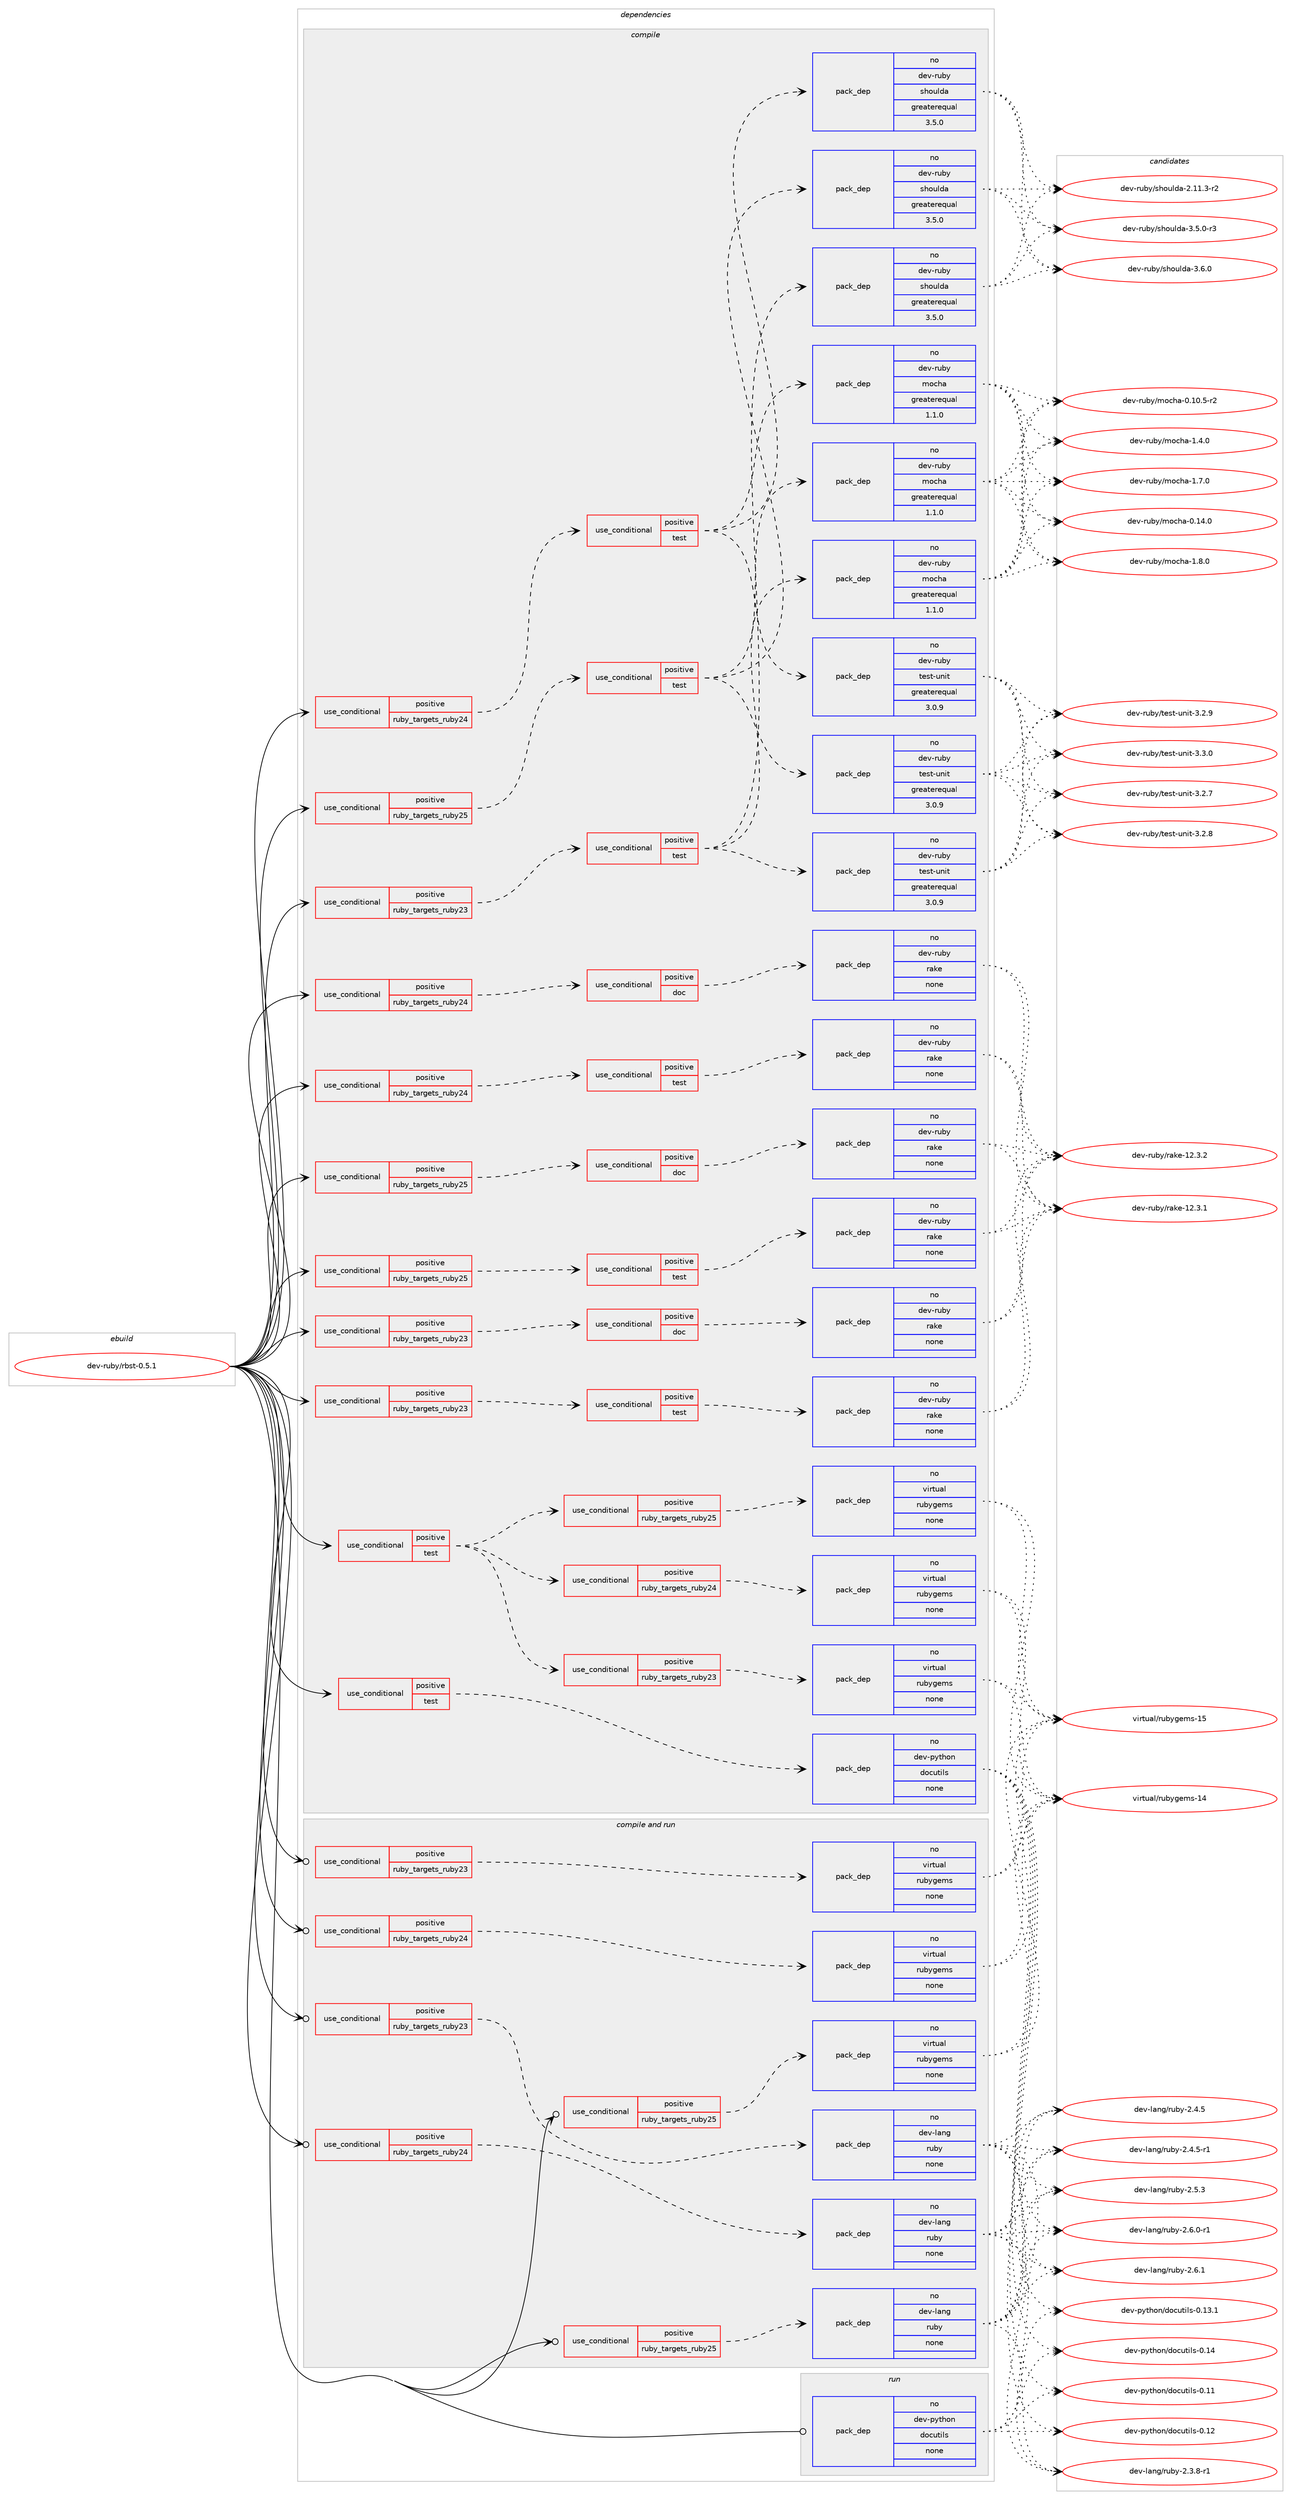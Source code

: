 digraph prolog {

# *************
# Graph options
# *************

newrank=true;
concentrate=true;
compound=true;
graph [rankdir=LR,fontname=Helvetica,fontsize=10,ranksep=1.5];#, ranksep=2.5, nodesep=0.2];
edge  [arrowhead=vee];
node  [fontname=Helvetica,fontsize=10];

# **********
# The ebuild
# **********

subgraph cluster_leftcol {
color=gray;
rank=same;
label=<<i>ebuild</i>>;
id [label="dev-ruby/rbst-0.5.1", color=red, width=4, href="../dev-ruby/rbst-0.5.1.svg"];
}

# ****************
# The dependencies
# ****************

subgraph cluster_midcol {
color=gray;
label=<<i>dependencies</i>>;
subgraph cluster_compile {
fillcolor="#eeeeee";
style=filled;
label=<<i>compile</i>>;
subgraph cond412012 {
dependency1516633 [label=<<TABLE BORDER="0" CELLBORDER="1" CELLSPACING="0" CELLPADDING="4"><TR><TD ROWSPAN="3" CELLPADDING="10">use_conditional</TD></TR><TR><TD>positive</TD></TR><TR><TD>ruby_targets_ruby23</TD></TR></TABLE>>, shape=none, color=red];
subgraph cond412013 {
dependency1516634 [label=<<TABLE BORDER="0" CELLBORDER="1" CELLSPACING="0" CELLPADDING="4"><TR><TD ROWSPAN="3" CELLPADDING="10">use_conditional</TD></TR><TR><TD>positive</TD></TR><TR><TD>doc</TD></TR></TABLE>>, shape=none, color=red];
subgraph pack1081115 {
dependency1516635 [label=<<TABLE BORDER="0" CELLBORDER="1" CELLSPACING="0" CELLPADDING="4" WIDTH="220"><TR><TD ROWSPAN="6" CELLPADDING="30">pack_dep</TD></TR><TR><TD WIDTH="110">no</TD></TR><TR><TD>dev-ruby</TD></TR><TR><TD>rake</TD></TR><TR><TD>none</TD></TR><TR><TD></TD></TR></TABLE>>, shape=none, color=blue];
}
dependency1516634:e -> dependency1516635:w [weight=20,style="dashed",arrowhead="vee"];
}
dependency1516633:e -> dependency1516634:w [weight=20,style="dashed",arrowhead="vee"];
}
id:e -> dependency1516633:w [weight=20,style="solid",arrowhead="vee"];
subgraph cond412014 {
dependency1516636 [label=<<TABLE BORDER="0" CELLBORDER="1" CELLSPACING="0" CELLPADDING="4"><TR><TD ROWSPAN="3" CELLPADDING="10">use_conditional</TD></TR><TR><TD>positive</TD></TR><TR><TD>ruby_targets_ruby23</TD></TR></TABLE>>, shape=none, color=red];
subgraph cond412015 {
dependency1516637 [label=<<TABLE BORDER="0" CELLBORDER="1" CELLSPACING="0" CELLPADDING="4"><TR><TD ROWSPAN="3" CELLPADDING="10">use_conditional</TD></TR><TR><TD>positive</TD></TR><TR><TD>test</TD></TR></TABLE>>, shape=none, color=red];
subgraph pack1081116 {
dependency1516638 [label=<<TABLE BORDER="0" CELLBORDER="1" CELLSPACING="0" CELLPADDING="4" WIDTH="220"><TR><TD ROWSPAN="6" CELLPADDING="30">pack_dep</TD></TR><TR><TD WIDTH="110">no</TD></TR><TR><TD>dev-ruby</TD></TR><TR><TD>mocha</TD></TR><TR><TD>greaterequal</TD></TR><TR><TD>1.1.0</TD></TR></TABLE>>, shape=none, color=blue];
}
dependency1516637:e -> dependency1516638:w [weight=20,style="dashed",arrowhead="vee"];
subgraph pack1081117 {
dependency1516639 [label=<<TABLE BORDER="0" CELLBORDER="1" CELLSPACING="0" CELLPADDING="4" WIDTH="220"><TR><TD ROWSPAN="6" CELLPADDING="30">pack_dep</TD></TR><TR><TD WIDTH="110">no</TD></TR><TR><TD>dev-ruby</TD></TR><TR><TD>shoulda</TD></TR><TR><TD>greaterequal</TD></TR><TR><TD>3.5.0</TD></TR></TABLE>>, shape=none, color=blue];
}
dependency1516637:e -> dependency1516639:w [weight=20,style="dashed",arrowhead="vee"];
subgraph pack1081118 {
dependency1516640 [label=<<TABLE BORDER="0" CELLBORDER="1" CELLSPACING="0" CELLPADDING="4" WIDTH="220"><TR><TD ROWSPAN="6" CELLPADDING="30">pack_dep</TD></TR><TR><TD WIDTH="110">no</TD></TR><TR><TD>dev-ruby</TD></TR><TR><TD>test-unit</TD></TR><TR><TD>greaterequal</TD></TR><TR><TD>3.0.9</TD></TR></TABLE>>, shape=none, color=blue];
}
dependency1516637:e -> dependency1516640:w [weight=20,style="dashed",arrowhead="vee"];
}
dependency1516636:e -> dependency1516637:w [weight=20,style="dashed",arrowhead="vee"];
}
id:e -> dependency1516636:w [weight=20,style="solid",arrowhead="vee"];
subgraph cond412016 {
dependency1516641 [label=<<TABLE BORDER="0" CELLBORDER="1" CELLSPACING="0" CELLPADDING="4"><TR><TD ROWSPAN="3" CELLPADDING="10">use_conditional</TD></TR><TR><TD>positive</TD></TR><TR><TD>ruby_targets_ruby23</TD></TR></TABLE>>, shape=none, color=red];
subgraph cond412017 {
dependency1516642 [label=<<TABLE BORDER="0" CELLBORDER="1" CELLSPACING="0" CELLPADDING="4"><TR><TD ROWSPAN="3" CELLPADDING="10">use_conditional</TD></TR><TR><TD>positive</TD></TR><TR><TD>test</TD></TR></TABLE>>, shape=none, color=red];
subgraph pack1081119 {
dependency1516643 [label=<<TABLE BORDER="0" CELLBORDER="1" CELLSPACING="0" CELLPADDING="4" WIDTH="220"><TR><TD ROWSPAN="6" CELLPADDING="30">pack_dep</TD></TR><TR><TD WIDTH="110">no</TD></TR><TR><TD>dev-ruby</TD></TR><TR><TD>rake</TD></TR><TR><TD>none</TD></TR><TR><TD></TD></TR></TABLE>>, shape=none, color=blue];
}
dependency1516642:e -> dependency1516643:w [weight=20,style="dashed",arrowhead="vee"];
}
dependency1516641:e -> dependency1516642:w [weight=20,style="dashed",arrowhead="vee"];
}
id:e -> dependency1516641:w [weight=20,style="solid",arrowhead="vee"];
subgraph cond412018 {
dependency1516644 [label=<<TABLE BORDER="0" CELLBORDER="1" CELLSPACING="0" CELLPADDING="4"><TR><TD ROWSPAN="3" CELLPADDING="10">use_conditional</TD></TR><TR><TD>positive</TD></TR><TR><TD>ruby_targets_ruby24</TD></TR></TABLE>>, shape=none, color=red];
subgraph cond412019 {
dependency1516645 [label=<<TABLE BORDER="0" CELLBORDER="1" CELLSPACING="0" CELLPADDING="4"><TR><TD ROWSPAN="3" CELLPADDING="10">use_conditional</TD></TR><TR><TD>positive</TD></TR><TR><TD>doc</TD></TR></TABLE>>, shape=none, color=red];
subgraph pack1081120 {
dependency1516646 [label=<<TABLE BORDER="0" CELLBORDER="1" CELLSPACING="0" CELLPADDING="4" WIDTH="220"><TR><TD ROWSPAN="6" CELLPADDING="30">pack_dep</TD></TR><TR><TD WIDTH="110">no</TD></TR><TR><TD>dev-ruby</TD></TR><TR><TD>rake</TD></TR><TR><TD>none</TD></TR><TR><TD></TD></TR></TABLE>>, shape=none, color=blue];
}
dependency1516645:e -> dependency1516646:w [weight=20,style="dashed",arrowhead="vee"];
}
dependency1516644:e -> dependency1516645:w [weight=20,style="dashed",arrowhead="vee"];
}
id:e -> dependency1516644:w [weight=20,style="solid",arrowhead="vee"];
subgraph cond412020 {
dependency1516647 [label=<<TABLE BORDER="0" CELLBORDER="1" CELLSPACING="0" CELLPADDING="4"><TR><TD ROWSPAN="3" CELLPADDING="10">use_conditional</TD></TR><TR><TD>positive</TD></TR><TR><TD>ruby_targets_ruby24</TD></TR></TABLE>>, shape=none, color=red];
subgraph cond412021 {
dependency1516648 [label=<<TABLE BORDER="0" CELLBORDER="1" CELLSPACING="0" CELLPADDING="4"><TR><TD ROWSPAN="3" CELLPADDING="10">use_conditional</TD></TR><TR><TD>positive</TD></TR><TR><TD>test</TD></TR></TABLE>>, shape=none, color=red];
subgraph pack1081121 {
dependency1516649 [label=<<TABLE BORDER="0" CELLBORDER="1" CELLSPACING="0" CELLPADDING="4" WIDTH="220"><TR><TD ROWSPAN="6" CELLPADDING="30">pack_dep</TD></TR><TR><TD WIDTH="110">no</TD></TR><TR><TD>dev-ruby</TD></TR><TR><TD>mocha</TD></TR><TR><TD>greaterequal</TD></TR><TR><TD>1.1.0</TD></TR></TABLE>>, shape=none, color=blue];
}
dependency1516648:e -> dependency1516649:w [weight=20,style="dashed",arrowhead="vee"];
subgraph pack1081122 {
dependency1516650 [label=<<TABLE BORDER="0" CELLBORDER="1" CELLSPACING="0" CELLPADDING="4" WIDTH="220"><TR><TD ROWSPAN="6" CELLPADDING="30">pack_dep</TD></TR><TR><TD WIDTH="110">no</TD></TR><TR><TD>dev-ruby</TD></TR><TR><TD>shoulda</TD></TR><TR><TD>greaterequal</TD></TR><TR><TD>3.5.0</TD></TR></TABLE>>, shape=none, color=blue];
}
dependency1516648:e -> dependency1516650:w [weight=20,style="dashed",arrowhead="vee"];
subgraph pack1081123 {
dependency1516651 [label=<<TABLE BORDER="0" CELLBORDER="1" CELLSPACING="0" CELLPADDING="4" WIDTH="220"><TR><TD ROWSPAN="6" CELLPADDING="30">pack_dep</TD></TR><TR><TD WIDTH="110">no</TD></TR><TR><TD>dev-ruby</TD></TR><TR><TD>test-unit</TD></TR><TR><TD>greaterequal</TD></TR><TR><TD>3.0.9</TD></TR></TABLE>>, shape=none, color=blue];
}
dependency1516648:e -> dependency1516651:w [weight=20,style="dashed",arrowhead="vee"];
}
dependency1516647:e -> dependency1516648:w [weight=20,style="dashed",arrowhead="vee"];
}
id:e -> dependency1516647:w [weight=20,style="solid",arrowhead="vee"];
subgraph cond412022 {
dependency1516652 [label=<<TABLE BORDER="0" CELLBORDER="1" CELLSPACING="0" CELLPADDING="4"><TR><TD ROWSPAN="3" CELLPADDING="10">use_conditional</TD></TR><TR><TD>positive</TD></TR><TR><TD>ruby_targets_ruby24</TD></TR></TABLE>>, shape=none, color=red];
subgraph cond412023 {
dependency1516653 [label=<<TABLE BORDER="0" CELLBORDER="1" CELLSPACING="0" CELLPADDING="4"><TR><TD ROWSPAN="3" CELLPADDING="10">use_conditional</TD></TR><TR><TD>positive</TD></TR><TR><TD>test</TD></TR></TABLE>>, shape=none, color=red];
subgraph pack1081124 {
dependency1516654 [label=<<TABLE BORDER="0" CELLBORDER="1" CELLSPACING="0" CELLPADDING="4" WIDTH="220"><TR><TD ROWSPAN="6" CELLPADDING="30">pack_dep</TD></TR><TR><TD WIDTH="110">no</TD></TR><TR><TD>dev-ruby</TD></TR><TR><TD>rake</TD></TR><TR><TD>none</TD></TR><TR><TD></TD></TR></TABLE>>, shape=none, color=blue];
}
dependency1516653:e -> dependency1516654:w [weight=20,style="dashed",arrowhead="vee"];
}
dependency1516652:e -> dependency1516653:w [weight=20,style="dashed",arrowhead="vee"];
}
id:e -> dependency1516652:w [weight=20,style="solid",arrowhead="vee"];
subgraph cond412024 {
dependency1516655 [label=<<TABLE BORDER="0" CELLBORDER="1" CELLSPACING="0" CELLPADDING="4"><TR><TD ROWSPAN="3" CELLPADDING="10">use_conditional</TD></TR><TR><TD>positive</TD></TR><TR><TD>ruby_targets_ruby25</TD></TR></TABLE>>, shape=none, color=red];
subgraph cond412025 {
dependency1516656 [label=<<TABLE BORDER="0" CELLBORDER="1" CELLSPACING="0" CELLPADDING="4"><TR><TD ROWSPAN="3" CELLPADDING="10">use_conditional</TD></TR><TR><TD>positive</TD></TR><TR><TD>doc</TD></TR></TABLE>>, shape=none, color=red];
subgraph pack1081125 {
dependency1516657 [label=<<TABLE BORDER="0" CELLBORDER="1" CELLSPACING="0" CELLPADDING="4" WIDTH="220"><TR><TD ROWSPAN="6" CELLPADDING="30">pack_dep</TD></TR><TR><TD WIDTH="110">no</TD></TR><TR><TD>dev-ruby</TD></TR><TR><TD>rake</TD></TR><TR><TD>none</TD></TR><TR><TD></TD></TR></TABLE>>, shape=none, color=blue];
}
dependency1516656:e -> dependency1516657:w [weight=20,style="dashed",arrowhead="vee"];
}
dependency1516655:e -> dependency1516656:w [weight=20,style="dashed",arrowhead="vee"];
}
id:e -> dependency1516655:w [weight=20,style="solid",arrowhead="vee"];
subgraph cond412026 {
dependency1516658 [label=<<TABLE BORDER="0" CELLBORDER="1" CELLSPACING="0" CELLPADDING="4"><TR><TD ROWSPAN="3" CELLPADDING="10">use_conditional</TD></TR><TR><TD>positive</TD></TR><TR><TD>ruby_targets_ruby25</TD></TR></TABLE>>, shape=none, color=red];
subgraph cond412027 {
dependency1516659 [label=<<TABLE BORDER="0" CELLBORDER="1" CELLSPACING="0" CELLPADDING="4"><TR><TD ROWSPAN="3" CELLPADDING="10">use_conditional</TD></TR><TR><TD>positive</TD></TR><TR><TD>test</TD></TR></TABLE>>, shape=none, color=red];
subgraph pack1081126 {
dependency1516660 [label=<<TABLE BORDER="0" CELLBORDER="1" CELLSPACING="0" CELLPADDING="4" WIDTH="220"><TR><TD ROWSPAN="6" CELLPADDING="30">pack_dep</TD></TR><TR><TD WIDTH="110">no</TD></TR><TR><TD>dev-ruby</TD></TR><TR><TD>mocha</TD></TR><TR><TD>greaterequal</TD></TR><TR><TD>1.1.0</TD></TR></TABLE>>, shape=none, color=blue];
}
dependency1516659:e -> dependency1516660:w [weight=20,style="dashed",arrowhead="vee"];
subgraph pack1081127 {
dependency1516661 [label=<<TABLE BORDER="0" CELLBORDER="1" CELLSPACING="0" CELLPADDING="4" WIDTH="220"><TR><TD ROWSPAN="6" CELLPADDING="30">pack_dep</TD></TR><TR><TD WIDTH="110">no</TD></TR><TR><TD>dev-ruby</TD></TR><TR><TD>shoulda</TD></TR><TR><TD>greaterequal</TD></TR><TR><TD>3.5.0</TD></TR></TABLE>>, shape=none, color=blue];
}
dependency1516659:e -> dependency1516661:w [weight=20,style="dashed",arrowhead="vee"];
subgraph pack1081128 {
dependency1516662 [label=<<TABLE BORDER="0" CELLBORDER="1" CELLSPACING="0" CELLPADDING="4" WIDTH="220"><TR><TD ROWSPAN="6" CELLPADDING="30">pack_dep</TD></TR><TR><TD WIDTH="110">no</TD></TR><TR><TD>dev-ruby</TD></TR><TR><TD>test-unit</TD></TR><TR><TD>greaterequal</TD></TR><TR><TD>3.0.9</TD></TR></TABLE>>, shape=none, color=blue];
}
dependency1516659:e -> dependency1516662:w [weight=20,style="dashed",arrowhead="vee"];
}
dependency1516658:e -> dependency1516659:w [weight=20,style="dashed",arrowhead="vee"];
}
id:e -> dependency1516658:w [weight=20,style="solid",arrowhead="vee"];
subgraph cond412028 {
dependency1516663 [label=<<TABLE BORDER="0" CELLBORDER="1" CELLSPACING="0" CELLPADDING="4"><TR><TD ROWSPAN="3" CELLPADDING="10">use_conditional</TD></TR><TR><TD>positive</TD></TR><TR><TD>ruby_targets_ruby25</TD></TR></TABLE>>, shape=none, color=red];
subgraph cond412029 {
dependency1516664 [label=<<TABLE BORDER="0" CELLBORDER="1" CELLSPACING="0" CELLPADDING="4"><TR><TD ROWSPAN="3" CELLPADDING="10">use_conditional</TD></TR><TR><TD>positive</TD></TR><TR><TD>test</TD></TR></TABLE>>, shape=none, color=red];
subgraph pack1081129 {
dependency1516665 [label=<<TABLE BORDER="0" CELLBORDER="1" CELLSPACING="0" CELLPADDING="4" WIDTH="220"><TR><TD ROWSPAN="6" CELLPADDING="30">pack_dep</TD></TR><TR><TD WIDTH="110">no</TD></TR><TR><TD>dev-ruby</TD></TR><TR><TD>rake</TD></TR><TR><TD>none</TD></TR><TR><TD></TD></TR></TABLE>>, shape=none, color=blue];
}
dependency1516664:e -> dependency1516665:w [weight=20,style="dashed",arrowhead="vee"];
}
dependency1516663:e -> dependency1516664:w [weight=20,style="dashed",arrowhead="vee"];
}
id:e -> dependency1516663:w [weight=20,style="solid",arrowhead="vee"];
subgraph cond412030 {
dependency1516666 [label=<<TABLE BORDER="0" CELLBORDER="1" CELLSPACING="0" CELLPADDING="4"><TR><TD ROWSPAN="3" CELLPADDING="10">use_conditional</TD></TR><TR><TD>positive</TD></TR><TR><TD>test</TD></TR></TABLE>>, shape=none, color=red];
subgraph cond412031 {
dependency1516667 [label=<<TABLE BORDER="0" CELLBORDER="1" CELLSPACING="0" CELLPADDING="4"><TR><TD ROWSPAN="3" CELLPADDING="10">use_conditional</TD></TR><TR><TD>positive</TD></TR><TR><TD>ruby_targets_ruby23</TD></TR></TABLE>>, shape=none, color=red];
subgraph pack1081130 {
dependency1516668 [label=<<TABLE BORDER="0" CELLBORDER="1" CELLSPACING="0" CELLPADDING="4" WIDTH="220"><TR><TD ROWSPAN="6" CELLPADDING="30">pack_dep</TD></TR><TR><TD WIDTH="110">no</TD></TR><TR><TD>virtual</TD></TR><TR><TD>rubygems</TD></TR><TR><TD>none</TD></TR><TR><TD></TD></TR></TABLE>>, shape=none, color=blue];
}
dependency1516667:e -> dependency1516668:w [weight=20,style="dashed",arrowhead="vee"];
}
dependency1516666:e -> dependency1516667:w [weight=20,style="dashed",arrowhead="vee"];
subgraph cond412032 {
dependency1516669 [label=<<TABLE BORDER="0" CELLBORDER="1" CELLSPACING="0" CELLPADDING="4"><TR><TD ROWSPAN="3" CELLPADDING="10">use_conditional</TD></TR><TR><TD>positive</TD></TR><TR><TD>ruby_targets_ruby24</TD></TR></TABLE>>, shape=none, color=red];
subgraph pack1081131 {
dependency1516670 [label=<<TABLE BORDER="0" CELLBORDER="1" CELLSPACING="0" CELLPADDING="4" WIDTH="220"><TR><TD ROWSPAN="6" CELLPADDING="30">pack_dep</TD></TR><TR><TD WIDTH="110">no</TD></TR><TR><TD>virtual</TD></TR><TR><TD>rubygems</TD></TR><TR><TD>none</TD></TR><TR><TD></TD></TR></TABLE>>, shape=none, color=blue];
}
dependency1516669:e -> dependency1516670:w [weight=20,style="dashed",arrowhead="vee"];
}
dependency1516666:e -> dependency1516669:w [weight=20,style="dashed",arrowhead="vee"];
subgraph cond412033 {
dependency1516671 [label=<<TABLE BORDER="0" CELLBORDER="1" CELLSPACING="0" CELLPADDING="4"><TR><TD ROWSPAN="3" CELLPADDING="10">use_conditional</TD></TR><TR><TD>positive</TD></TR><TR><TD>ruby_targets_ruby25</TD></TR></TABLE>>, shape=none, color=red];
subgraph pack1081132 {
dependency1516672 [label=<<TABLE BORDER="0" CELLBORDER="1" CELLSPACING="0" CELLPADDING="4" WIDTH="220"><TR><TD ROWSPAN="6" CELLPADDING="30">pack_dep</TD></TR><TR><TD WIDTH="110">no</TD></TR><TR><TD>virtual</TD></TR><TR><TD>rubygems</TD></TR><TR><TD>none</TD></TR><TR><TD></TD></TR></TABLE>>, shape=none, color=blue];
}
dependency1516671:e -> dependency1516672:w [weight=20,style="dashed",arrowhead="vee"];
}
dependency1516666:e -> dependency1516671:w [weight=20,style="dashed",arrowhead="vee"];
}
id:e -> dependency1516666:w [weight=20,style="solid",arrowhead="vee"];
subgraph cond412034 {
dependency1516673 [label=<<TABLE BORDER="0" CELLBORDER="1" CELLSPACING="0" CELLPADDING="4"><TR><TD ROWSPAN="3" CELLPADDING="10">use_conditional</TD></TR><TR><TD>positive</TD></TR><TR><TD>test</TD></TR></TABLE>>, shape=none, color=red];
subgraph pack1081133 {
dependency1516674 [label=<<TABLE BORDER="0" CELLBORDER="1" CELLSPACING="0" CELLPADDING="4" WIDTH="220"><TR><TD ROWSPAN="6" CELLPADDING="30">pack_dep</TD></TR><TR><TD WIDTH="110">no</TD></TR><TR><TD>dev-python</TD></TR><TR><TD>docutils</TD></TR><TR><TD>none</TD></TR><TR><TD></TD></TR></TABLE>>, shape=none, color=blue];
}
dependency1516673:e -> dependency1516674:w [weight=20,style="dashed",arrowhead="vee"];
}
id:e -> dependency1516673:w [weight=20,style="solid",arrowhead="vee"];
}
subgraph cluster_compileandrun {
fillcolor="#eeeeee";
style=filled;
label=<<i>compile and run</i>>;
subgraph cond412035 {
dependency1516675 [label=<<TABLE BORDER="0" CELLBORDER="1" CELLSPACING="0" CELLPADDING="4"><TR><TD ROWSPAN="3" CELLPADDING="10">use_conditional</TD></TR><TR><TD>positive</TD></TR><TR><TD>ruby_targets_ruby23</TD></TR></TABLE>>, shape=none, color=red];
subgraph pack1081134 {
dependency1516676 [label=<<TABLE BORDER="0" CELLBORDER="1" CELLSPACING="0" CELLPADDING="4" WIDTH="220"><TR><TD ROWSPAN="6" CELLPADDING="30">pack_dep</TD></TR><TR><TD WIDTH="110">no</TD></TR><TR><TD>dev-lang</TD></TR><TR><TD>ruby</TD></TR><TR><TD>none</TD></TR><TR><TD></TD></TR></TABLE>>, shape=none, color=blue];
}
dependency1516675:e -> dependency1516676:w [weight=20,style="dashed",arrowhead="vee"];
}
id:e -> dependency1516675:w [weight=20,style="solid",arrowhead="odotvee"];
subgraph cond412036 {
dependency1516677 [label=<<TABLE BORDER="0" CELLBORDER="1" CELLSPACING="0" CELLPADDING="4"><TR><TD ROWSPAN="3" CELLPADDING="10">use_conditional</TD></TR><TR><TD>positive</TD></TR><TR><TD>ruby_targets_ruby23</TD></TR></TABLE>>, shape=none, color=red];
subgraph pack1081135 {
dependency1516678 [label=<<TABLE BORDER="0" CELLBORDER="1" CELLSPACING="0" CELLPADDING="4" WIDTH="220"><TR><TD ROWSPAN="6" CELLPADDING="30">pack_dep</TD></TR><TR><TD WIDTH="110">no</TD></TR><TR><TD>virtual</TD></TR><TR><TD>rubygems</TD></TR><TR><TD>none</TD></TR><TR><TD></TD></TR></TABLE>>, shape=none, color=blue];
}
dependency1516677:e -> dependency1516678:w [weight=20,style="dashed",arrowhead="vee"];
}
id:e -> dependency1516677:w [weight=20,style="solid",arrowhead="odotvee"];
subgraph cond412037 {
dependency1516679 [label=<<TABLE BORDER="0" CELLBORDER="1" CELLSPACING="0" CELLPADDING="4"><TR><TD ROWSPAN="3" CELLPADDING="10">use_conditional</TD></TR><TR><TD>positive</TD></TR><TR><TD>ruby_targets_ruby24</TD></TR></TABLE>>, shape=none, color=red];
subgraph pack1081136 {
dependency1516680 [label=<<TABLE BORDER="0" CELLBORDER="1" CELLSPACING="0" CELLPADDING="4" WIDTH="220"><TR><TD ROWSPAN="6" CELLPADDING="30">pack_dep</TD></TR><TR><TD WIDTH="110">no</TD></TR><TR><TD>dev-lang</TD></TR><TR><TD>ruby</TD></TR><TR><TD>none</TD></TR><TR><TD></TD></TR></TABLE>>, shape=none, color=blue];
}
dependency1516679:e -> dependency1516680:w [weight=20,style="dashed",arrowhead="vee"];
}
id:e -> dependency1516679:w [weight=20,style="solid",arrowhead="odotvee"];
subgraph cond412038 {
dependency1516681 [label=<<TABLE BORDER="0" CELLBORDER="1" CELLSPACING="0" CELLPADDING="4"><TR><TD ROWSPAN="3" CELLPADDING="10">use_conditional</TD></TR><TR><TD>positive</TD></TR><TR><TD>ruby_targets_ruby24</TD></TR></TABLE>>, shape=none, color=red];
subgraph pack1081137 {
dependency1516682 [label=<<TABLE BORDER="0" CELLBORDER="1" CELLSPACING="0" CELLPADDING="4" WIDTH="220"><TR><TD ROWSPAN="6" CELLPADDING="30">pack_dep</TD></TR><TR><TD WIDTH="110">no</TD></TR><TR><TD>virtual</TD></TR><TR><TD>rubygems</TD></TR><TR><TD>none</TD></TR><TR><TD></TD></TR></TABLE>>, shape=none, color=blue];
}
dependency1516681:e -> dependency1516682:w [weight=20,style="dashed",arrowhead="vee"];
}
id:e -> dependency1516681:w [weight=20,style="solid",arrowhead="odotvee"];
subgraph cond412039 {
dependency1516683 [label=<<TABLE BORDER="0" CELLBORDER="1" CELLSPACING="0" CELLPADDING="4"><TR><TD ROWSPAN="3" CELLPADDING="10">use_conditional</TD></TR><TR><TD>positive</TD></TR><TR><TD>ruby_targets_ruby25</TD></TR></TABLE>>, shape=none, color=red];
subgraph pack1081138 {
dependency1516684 [label=<<TABLE BORDER="0" CELLBORDER="1" CELLSPACING="0" CELLPADDING="4" WIDTH="220"><TR><TD ROWSPAN="6" CELLPADDING="30">pack_dep</TD></TR><TR><TD WIDTH="110">no</TD></TR><TR><TD>dev-lang</TD></TR><TR><TD>ruby</TD></TR><TR><TD>none</TD></TR><TR><TD></TD></TR></TABLE>>, shape=none, color=blue];
}
dependency1516683:e -> dependency1516684:w [weight=20,style="dashed",arrowhead="vee"];
}
id:e -> dependency1516683:w [weight=20,style="solid",arrowhead="odotvee"];
subgraph cond412040 {
dependency1516685 [label=<<TABLE BORDER="0" CELLBORDER="1" CELLSPACING="0" CELLPADDING="4"><TR><TD ROWSPAN="3" CELLPADDING="10">use_conditional</TD></TR><TR><TD>positive</TD></TR><TR><TD>ruby_targets_ruby25</TD></TR></TABLE>>, shape=none, color=red];
subgraph pack1081139 {
dependency1516686 [label=<<TABLE BORDER="0" CELLBORDER="1" CELLSPACING="0" CELLPADDING="4" WIDTH="220"><TR><TD ROWSPAN="6" CELLPADDING="30">pack_dep</TD></TR><TR><TD WIDTH="110">no</TD></TR><TR><TD>virtual</TD></TR><TR><TD>rubygems</TD></TR><TR><TD>none</TD></TR><TR><TD></TD></TR></TABLE>>, shape=none, color=blue];
}
dependency1516685:e -> dependency1516686:w [weight=20,style="dashed",arrowhead="vee"];
}
id:e -> dependency1516685:w [weight=20,style="solid",arrowhead="odotvee"];
}
subgraph cluster_run {
fillcolor="#eeeeee";
style=filled;
label=<<i>run</i>>;
subgraph pack1081140 {
dependency1516687 [label=<<TABLE BORDER="0" CELLBORDER="1" CELLSPACING="0" CELLPADDING="4" WIDTH="220"><TR><TD ROWSPAN="6" CELLPADDING="30">pack_dep</TD></TR><TR><TD WIDTH="110">no</TD></TR><TR><TD>dev-python</TD></TR><TR><TD>docutils</TD></TR><TR><TD>none</TD></TR><TR><TD></TD></TR></TABLE>>, shape=none, color=blue];
}
id:e -> dependency1516687:w [weight=20,style="solid",arrowhead="odot"];
}
}

# **************
# The candidates
# **************

subgraph cluster_choices {
rank=same;
color=gray;
label=<<i>candidates</i>>;

subgraph choice1081115 {
color=black;
nodesep=1;
choice1001011184511411798121471149710710145495046514649 [label="dev-ruby/rake-12.3.1", color=red, width=4,href="../dev-ruby/rake-12.3.1.svg"];
choice1001011184511411798121471149710710145495046514650 [label="dev-ruby/rake-12.3.2", color=red, width=4,href="../dev-ruby/rake-12.3.2.svg"];
dependency1516635:e -> choice1001011184511411798121471149710710145495046514649:w [style=dotted,weight="100"];
dependency1516635:e -> choice1001011184511411798121471149710710145495046514650:w [style=dotted,weight="100"];
}
subgraph choice1081116 {
color=black;
nodesep=1;
choice1001011184511411798121471091119910497454846494846534511450 [label="dev-ruby/mocha-0.10.5-r2", color=red, width=4,href="../dev-ruby/mocha-0.10.5-r2.svg"];
choice100101118451141179812147109111991049745484649524648 [label="dev-ruby/mocha-0.14.0", color=red, width=4,href="../dev-ruby/mocha-0.14.0.svg"];
choice1001011184511411798121471091119910497454946524648 [label="dev-ruby/mocha-1.4.0", color=red, width=4,href="../dev-ruby/mocha-1.4.0.svg"];
choice1001011184511411798121471091119910497454946554648 [label="dev-ruby/mocha-1.7.0", color=red, width=4,href="../dev-ruby/mocha-1.7.0.svg"];
choice1001011184511411798121471091119910497454946564648 [label="dev-ruby/mocha-1.8.0", color=red, width=4,href="../dev-ruby/mocha-1.8.0.svg"];
dependency1516638:e -> choice1001011184511411798121471091119910497454846494846534511450:w [style=dotted,weight="100"];
dependency1516638:e -> choice100101118451141179812147109111991049745484649524648:w [style=dotted,weight="100"];
dependency1516638:e -> choice1001011184511411798121471091119910497454946524648:w [style=dotted,weight="100"];
dependency1516638:e -> choice1001011184511411798121471091119910497454946554648:w [style=dotted,weight="100"];
dependency1516638:e -> choice1001011184511411798121471091119910497454946564648:w [style=dotted,weight="100"];
}
subgraph choice1081117 {
color=black;
nodesep=1;
choice10010111845114117981214711510411111710810097455046494946514511450 [label="dev-ruby/shoulda-2.11.3-r2", color=red, width=4,href="../dev-ruby/shoulda-2.11.3-r2.svg"];
choice100101118451141179812147115104111117108100974551465346484511451 [label="dev-ruby/shoulda-3.5.0-r3", color=red, width=4,href="../dev-ruby/shoulda-3.5.0-r3.svg"];
choice10010111845114117981214711510411111710810097455146544648 [label="dev-ruby/shoulda-3.6.0", color=red, width=4,href="../dev-ruby/shoulda-3.6.0.svg"];
dependency1516639:e -> choice10010111845114117981214711510411111710810097455046494946514511450:w [style=dotted,weight="100"];
dependency1516639:e -> choice100101118451141179812147115104111117108100974551465346484511451:w [style=dotted,weight="100"];
dependency1516639:e -> choice10010111845114117981214711510411111710810097455146544648:w [style=dotted,weight="100"];
}
subgraph choice1081118 {
color=black;
nodesep=1;
choice10010111845114117981214711610111511645117110105116455146504655 [label="dev-ruby/test-unit-3.2.7", color=red, width=4,href="../dev-ruby/test-unit-3.2.7.svg"];
choice10010111845114117981214711610111511645117110105116455146504656 [label="dev-ruby/test-unit-3.2.8", color=red, width=4,href="../dev-ruby/test-unit-3.2.8.svg"];
choice10010111845114117981214711610111511645117110105116455146504657 [label="dev-ruby/test-unit-3.2.9", color=red, width=4,href="../dev-ruby/test-unit-3.2.9.svg"];
choice10010111845114117981214711610111511645117110105116455146514648 [label="dev-ruby/test-unit-3.3.0", color=red, width=4,href="../dev-ruby/test-unit-3.3.0.svg"];
dependency1516640:e -> choice10010111845114117981214711610111511645117110105116455146504655:w [style=dotted,weight="100"];
dependency1516640:e -> choice10010111845114117981214711610111511645117110105116455146504656:w [style=dotted,weight="100"];
dependency1516640:e -> choice10010111845114117981214711610111511645117110105116455146504657:w [style=dotted,weight="100"];
dependency1516640:e -> choice10010111845114117981214711610111511645117110105116455146514648:w [style=dotted,weight="100"];
}
subgraph choice1081119 {
color=black;
nodesep=1;
choice1001011184511411798121471149710710145495046514649 [label="dev-ruby/rake-12.3.1", color=red, width=4,href="../dev-ruby/rake-12.3.1.svg"];
choice1001011184511411798121471149710710145495046514650 [label="dev-ruby/rake-12.3.2", color=red, width=4,href="../dev-ruby/rake-12.3.2.svg"];
dependency1516643:e -> choice1001011184511411798121471149710710145495046514649:w [style=dotted,weight="100"];
dependency1516643:e -> choice1001011184511411798121471149710710145495046514650:w [style=dotted,weight="100"];
}
subgraph choice1081120 {
color=black;
nodesep=1;
choice1001011184511411798121471149710710145495046514649 [label="dev-ruby/rake-12.3.1", color=red, width=4,href="../dev-ruby/rake-12.3.1.svg"];
choice1001011184511411798121471149710710145495046514650 [label="dev-ruby/rake-12.3.2", color=red, width=4,href="../dev-ruby/rake-12.3.2.svg"];
dependency1516646:e -> choice1001011184511411798121471149710710145495046514649:w [style=dotted,weight="100"];
dependency1516646:e -> choice1001011184511411798121471149710710145495046514650:w [style=dotted,weight="100"];
}
subgraph choice1081121 {
color=black;
nodesep=1;
choice1001011184511411798121471091119910497454846494846534511450 [label="dev-ruby/mocha-0.10.5-r2", color=red, width=4,href="../dev-ruby/mocha-0.10.5-r2.svg"];
choice100101118451141179812147109111991049745484649524648 [label="dev-ruby/mocha-0.14.0", color=red, width=4,href="../dev-ruby/mocha-0.14.0.svg"];
choice1001011184511411798121471091119910497454946524648 [label="dev-ruby/mocha-1.4.0", color=red, width=4,href="../dev-ruby/mocha-1.4.0.svg"];
choice1001011184511411798121471091119910497454946554648 [label="dev-ruby/mocha-1.7.0", color=red, width=4,href="../dev-ruby/mocha-1.7.0.svg"];
choice1001011184511411798121471091119910497454946564648 [label="dev-ruby/mocha-1.8.0", color=red, width=4,href="../dev-ruby/mocha-1.8.0.svg"];
dependency1516649:e -> choice1001011184511411798121471091119910497454846494846534511450:w [style=dotted,weight="100"];
dependency1516649:e -> choice100101118451141179812147109111991049745484649524648:w [style=dotted,weight="100"];
dependency1516649:e -> choice1001011184511411798121471091119910497454946524648:w [style=dotted,weight="100"];
dependency1516649:e -> choice1001011184511411798121471091119910497454946554648:w [style=dotted,weight="100"];
dependency1516649:e -> choice1001011184511411798121471091119910497454946564648:w [style=dotted,weight="100"];
}
subgraph choice1081122 {
color=black;
nodesep=1;
choice10010111845114117981214711510411111710810097455046494946514511450 [label="dev-ruby/shoulda-2.11.3-r2", color=red, width=4,href="../dev-ruby/shoulda-2.11.3-r2.svg"];
choice100101118451141179812147115104111117108100974551465346484511451 [label="dev-ruby/shoulda-3.5.0-r3", color=red, width=4,href="../dev-ruby/shoulda-3.5.0-r3.svg"];
choice10010111845114117981214711510411111710810097455146544648 [label="dev-ruby/shoulda-3.6.0", color=red, width=4,href="../dev-ruby/shoulda-3.6.0.svg"];
dependency1516650:e -> choice10010111845114117981214711510411111710810097455046494946514511450:w [style=dotted,weight="100"];
dependency1516650:e -> choice100101118451141179812147115104111117108100974551465346484511451:w [style=dotted,weight="100"];
dependency1516650:e -> choice10010111845114117981214711510411111710810097455146544648:w [style=dotted,weight="100"];
}
subgraph choice1081123 {
color=black;
nodesep=1;
choice10010111845114117981214711610111511645117110105116455146504655 [label="dev-ruby/test-unit-3.2.7", color=red, width=4,href="../dev-ruby/test-unit-3.2.7.svg"];
choice10010111845114117981214711610111511645117110105116455146504656 [label="dev-ruby/test-unit-3.2.8", color=red, width=4,href="../dev-ruby/test-unit-3.2.8.svg"];
choice10010111845114117981214711610111511645117110105116455146504657 [label="dev-ruby/test-unit-3.2.9", color=red, width=4,href="../dev-ruby/test-unit-3.2.9.svg"];
choice10010111845114117981214711610111511645117110105116455146514648 [label="dev-ruby/test-unit-3.3.0", color=red, width=4,href="../dev-ruby/test-unit-3.3.0.svg"];
dependency1516651:e -> choice10010111845114117981214711610111511645117110105116455146504655:w [style=dotted,weight="100"];
dependency1516651:e -> choice10010111845114117981214711610111511645117110105116455146504656:w [style=dotted,weight="100"];
dependency1516651:e -> choice10010111845114117981214711610111511645117110105116455146504657:w [style=dotted,weight="100"];
dependency1516651:e -> choice10010111845114117981214711610111511645117110105116455146514648:w [style=dotted,weight="100"];
}
subgraph choice1081124 {
color=black;
nodesep=1;
choice1001011184511411798121471149710710145495046514649 [label="dev-ruby/rake-12.3.1", color=red, width=4,href="../dev-ruby/rake-12.3.1.svg"];
choice1001011184511411798121471149710710145495046514650 [label="dev-ruby/rake-12.3.2", color=red, width=4,href="../dev-ruby/rake-12.3.2.svg"];
dependency1516654:e -> choice1001011184511411798121471149710710145495046514649:w [style=dotted,weight="100"];
dependency1516654:e -> choice1001011184511411798121471149710710145495046514650:w [style=dotted,weight="100"];
}
subgraph choice1081125 {
color=black;
nodesep=1;
choice1001011184511411798121471149710710145495046514649 [label="dev-ruby/rake-12.3.1", color=red, width=4,href="../dev-ruby/rake-12.3.1.svg"];
choice1001011184511411798121471149710710145495046514650 [label="dev-ruby/rake-12.3.2", color=red, width=4,href="../dev-ruby/rake-12.3.2.svg"];
dependency1516657:e -> choice1001011184511411798121471149710710145495046514649:w [style=dotted,weight="100"];
dependency1516657:e -> choice1001011184511411798121471149710710145495046514650:w [style=dotted,weight="100"];
}
subgraph choice1081126 {
color=black;
nodesep=1;
choice1001011184511411798121471091119910497454846494846534511450 [label="dev-ruby/mocha-0.10.5-r2", color=red, width=4,href="../dev-ruby/mocha-0.10.5-r2.svg"];
choice100101118451141179812147109111991049745484649524648 [label="dev-ruby/mocha-0.14.0", color=red, width=4,href="../dev-ruby/mocha-0.14.0.svg"];
choice1001011184511411798121471091119910497454946524648 [label="dev-ruby/mocha-1.4.0", color=red, width=4,href="../dev-ruby/mocha-1.4.0.svg"];
choice1001011184511411798121471091119910497454946554648 [label="dev-ruby/mocha-1.7.0", color=red, width=4,href="../dev-ruby/mocha-1.7.0.svg"];
choice1001011184511411798121471091119910497454946564648 [label="dev-ruby/mocha-1.8.0", color=red, width=4,href="../dev-ruby/mocha-1.8.0.svg"];
dependency1516660:e -> choice1001011184511411798121471091119910497454846494846534511450:w [style=dotted,weight="100"];
dependency1516660:e -> choice100101118451141179812147109111991049745484649524648:w [style=dotted,weight="100"];
dependency1516660:e -> choice1001011184511411798121471091119910497454946524648:w [style=dotted,weight="100"];
dependency1516660:e -> choice1001011184511411798121471091119910497454946554648:w [style=dotted,weight="100"];
dependency1516660:e -> choice1001011184511411798121471091119910497454946564648:w [style=dotted,weight="100"];
}
subgraph choice1081127 {
color=black;
nodesep=1;
choice10010111845114117981214711510411111710810097455046494946514511450 [label="dev-ruby/shoulda-2.11.3-r2", color=red, width=4,href="../dev-ruby/shoulda-2.11.3-r2.svg"];
choice100101118451141179812147115104111117108100974551465346484511451 [label="dev-ruby/shoulda-3.5.0-r3", color=red, width=4,href="../dev-ruby/shoulda-3.5.0-r3.svg"];
choice10010111845114117981214711510411111710810097455146544648 [label="dev-ruby/shoulda-3.6.0", color=red, width=4,href="../dev-ruby/shoulda-3.6.0.svg"];
dependency1516661:e -> choice10010111845114117981214711510411111710810097455046494946514511450:w [style=dotted,weight="100"];
dependency1516661:e -> choice100101118451141179812147115104111117108100974551465346484511451:w [style=dotted,weight="100"];
dependency1516661:e -> choice10010111845114117981214711510411111710810097455146544648:w [style=dotted,weight="100"];
}
subgraph choice1081128 {
color=black;
nodesep=1;
choice10010111845114117981214711610111511645117110105116455146504655 [label="dev-ruby/test-unit-3.2.7", color=red, width=4,href="../dev-ruby/test-unit-3.2.7.svg"];
choice10010111845114117981214711610111511645117110105116455146504656 [label="dev-ruby/test-unit-3.2.8", color=red, width=4,href="../dev-ruby/test-unit-3.2.8.svg"];
choice10010111845114117981214711610111511645117110105116455146504657 [label="dev-ruby/test-unit-3.2.9", color=red, width=4,href="../dev-ruby/test-unit-3.2.9.svg"];
choice10010111845114117981214711610111511645117110105116455146514648 [label="dev-ruby/test-unit-3.3.0", color=red, width=4,href="../dev-ruby/test-unit-3.3.0.svg"];
dependency1516662:e -> choice10010111845114117981214711610111511645117110105116455146504655:w [style=dotted,weight="100"];
dependency1516662:e -> choice10010111845114117981214711610111511645117110105116455146504656:w [style=dotted,weight="100"];
dependency1516662:e -> choice10010111845114117981214711610111511645117110105116455146504657:w [style=dotted,weight="100"];
dependency1516662:e -> choice10010111845114117981214711610111511645117110105116455146514648:w [style=dotted,weight="100"];
}
subgraph choice1081129 {
color=black;
nodesep=1;
choice1001011184511411798121471149710710145495046514649 [label="dev-ruby/rake-12.3.1", color=red, width=4,href="../dev-ruby/rake-12.3.1.svg"];
choice1001011184511411798121471149710710145495046514650 [label="dev-ruby/rake-12.3.2", color=red, width=4,href="../dev-ruby/rake-12.3.2.svg"];
dependency1516665:e -> choice1001011184511411798121471149710710145495046514649:w [style=dotted,weight="100"];
dependency1516665:e -> choice1001011184511411798121471149710710145495046514650:w [style=dotted,weight="100"];
}
subgraph choice1081130 {
color=black;
nodesep=1;
choice118105114116117971084711411798121103101109115454952 [label="virtual/rubygems-14", color=red, width=4,href="../virtual/rubygems-14.svg"];
choice118105114116117971084711411798121103101109115454953 [label="virtual/rubygems-15", color=red, width=4,href="../virtual/rubygems-15.svg"];
dependency1516668:e -> choice118105114116117971084711411798121103101109115454952:w [style=dotted,weight="100"];
dependency1516668:e -> choice118105114116117971084711411798121103101109115454953:w [style=dotted,weight="100"];
}
subgraph choice1081131 {
color=black;
nodesep=1;
choice118105114116117971084711411798121103101109115454952 [label="virtual/rubygems-14", color=red, width=4,href="../virtual/rubygems-14.svg"];
choice118105114116117971084711411798121103101109115454953 [label="virtual/rubygems-15", color=red, width=4,href="../virtual/rubygems-15.svg"];
dependency1516670:e -> choice118105114116117971084711411798121103101109115454952:w [style=dotted,weight="100"];
dependency1516670:e -> choice118105114116117971084711411798121103101109115454953:w [style=dotted,weight="100"];
}
subgraph choice1081132 {
color=black;
nodesep=1;
choice118105114116117971084711411798121103101109115454952 [label="virtual/rubygems-14", color=red, width=4,href="../virtual/rubygems-14.svg"];
choice118105114116117971084711411798121103101109115454953 [label="virtual/rubygems-15", color=red, width=4,href="../virtual/rubygems-15.svg"];
dependency1516672:e -> choice118105114116117971084711411798121103101109115454952:w [style=dotted,weight="100"];
dependency1516672:e -> choice118105114116117971084711411798121103101109115454953:w [style=dotted,weight="100"];
}
subgraph choice1081133 {
color=black;
nodesep=1;
choice1001011184511212111610411111047100111991171161051081154548464949 [label="dev-python/docutils-0.11", color=red, width=4,href="../dev-python/docutils-0.11.svg"];
choice1001011184511212111610411111047100111991171161051081154548464950 [label="dev-python/docutils-0.12", color=red, width=4,href="../dev-python/docutils-0.12.svg"];
choice10010111845112121116104111110471001119911711610510811545484649514649 [label="dev-python/docutils-0.13.1", color=red, width=4,href="../dev-python/docutils-0.13.1.svg"];
choice1001011184511212111610411111047100111991171161051081154548464952 [label="dev-python/docutils-0.14", color=red, width=4,href="../dev-python/docutils-0.14.svg"];
dependency1516674:e -> choice1001011184511212111610411111047100111991171161051081154548464949:w [style=dotted,weight="100"];
dependency1516674:e -> choice1001011184511212111610411111047100111991171161051081154548464950:w [style=dotted,weight="100"];
dependency1516674:e -> choice10010111845112121116104111110471001119911711610510811545484649514649:w [style=dotted,weight="100"];
dependency1516674:e -> choice1001011184511212111610411111047100111991171161051081154548464952:w [style=dotted,weight="100"];
}
subgraph choice1081134 {
color=black;
nodesep=1;
choice100101118451089711010347114117981214550465146564511449 [label="dev-lang/ruby-2.3.8-r1", color=red, width=4,href="../dev-lang/ruby-2.3.8-r1.svg"];
choice10010111845108971101034711411798121455046524653 [label="dev-lang/ruby-2.4.5", color=red, width=4,href="../dev-lang/ruby-2.4.5.svg"];
choice100101118451089711010347114117981214550465246534511449 [label="dev-lang/ruby-2.4.5-r1", color=red, width=4,href="../dev-lang/ruby-2.4.5-r1.svg"];
choice10010111845108971101034711411798121455046534651 [label="dev-lang/ruby-2.5.3", color=red, width=4,href="../dev-lang/ruby-2.5.3.svg"];
choice100101118451089711010347114117981214550465446484511449 [label="dev-lang/ruby-2.6.0-r1", color=red, width=4,href="../dev-lang/ruby-2.6.0-r1.svg"];
choice10010111845108971101034711411798121455046544649 [label="dev-lang/ruby-2.6.1", color=red, width=4,href="../dev-lang/ruby-2.6.1.svg"];
dependency1516676:e -> choice100101118451089711010347114117981214550465146564511449:w [style=dotted,weight="100"];
dependency1516676:e -> choice10010111845108971101034711411798121455046524653:w [style=dotted,weight="100"];
dependency1516676:e -> choice100101118451089711010347114117981214550465246534511449:w [style=dotted,weight="100"];
dependency1516676:e -> choice10010111845108971101034711411798121455046534651:w [style=dotted,weight="100"];
dependency1516676:e -> choice100101118451089711010347114117981214550465446484511449:w [style=dotted,weight="100"];
dependency1516676:e -> choice10010111845108971101034711411798121455046544649:w [style=dotted,weight="100"];
}
subgraph choice1081135 {
color=black;
nodesep=1;
choice118105114116117971084711411798121103101109115454952 [label="virtual/rubygems-14", color=red, width=4,href="../virtual/rubygems-14.svg"];
choice118105114116117971084711411798121103101109115454953 [label="virtual/rubygems-15", color=red, width=4,href="../virtual/rubygems-15.svg"];
dependency1516678:e -> choice118105114116117971084711411798121103101109115454952:w [style=dotted,weight="100"];
dependency1516678:e -> choice118105114116117971084711411798121103101109115454953:w [style=dotted,weight="100"];
}
subgraph choice1081136 {
color=black;
nodesep=1;
choice100101118451089711010347114117981214550465146564511449 [label="dev-lang/ruby-2.3.8-r1", color=red, width=4,href="../dev-lang/ruby-2.3.8-r1.svg"];
choice10010111845108971101034711411798121455046524653 [label="dev-lang/ruby-2.4.5", color=red, width=4,href="../dev-lang/ruby-2.4.5.svg"];
choice100101118451089711010347114117981214550465246534511449 [label="dev-lang/ruby-2.4.5-r1", color=red, width=4,href="../dev-lang/ruby-2.4.5-r1.svg"];
choice10010111845108971101034711411798121455046534651 [label="dev-lang/ruby-2.5.3", color=red, width=4,href="../dev-lang/ruby-2.5.3.svg"];
choice100101118451089711010347114117981214550465446484511449 [label="dev-lang/ruby-2.6.0-r1", color=red, width=4,href="../dev-lang/ruby-2.6.0-r1.svg"];
choice10010111845108971101034711411798121455046544649 [label="dev-lang/ruby-2.6.1", color=red, width=4,href="../dev-lang/ruby-2.6.1.svg"];
dependency1516680:e -> choice100101118451089711010347114117981214550465146564511449:w [style=dotted,weight="100"];
dependency1516680:e -> choice10010111845108971101034711411798121455046524653:w [style=dotted,weight="100"];
dependency1516680:e -> choice100101118451089711010347114117981214550465246534511449:w [style=dotted,weight="100"];
dependency1516680:e -> choice10010111845108971101034711411798121455046534651:w [style=dotted,weight="100"];
dependency1516680:e -> choice100101118451089711010347114117981214550465446484511449:w [style=dotted,weight="100"];
dependency1516680:e -> choice10010111845108971101034711411798121455046544649:w [style=dotted,weight="100"];
}
subgraph choice1081137 {
color=black;
nodesep=1;
choice118105114116117971084711411798121103101109115454952 [label="virtual/rubygems-14", color=red, width=4,href="../virtual/rubygems-14.svg"];
choice118105114116117971084711411798121103101109115454953 [label="virtual/rubygems-15", color=red, width=4,href="../virtual/rubygems-15.svg"];
dependency1516682:e -> choice118105114116117971084711411798121103101109115454952:w [style=dotted,weight="100"];
dependency1516682:e -> choice118105114116117971084711411798121103101109115454953:w [style=dotted,weight="100"];
}
subgraph choice1081138 {
color=black;
nodesep=1;
choice100101118451089711010347114117981214550465146564511449 [label="dev-lang/ruby-2.3.8-r1", color=red, width=4,href="../dev-lang/ruby-2.3.8-r1.svg"];
choice10010111845108971101034711411798121455046524653 [label="dev-lang/ruby-2.4.5", color=red, width=4,href="../dev-lang/ruby-2.4.5.svg"];
choice100101118451089711010347114117981214550465246534511449 [label="dev-lang/ruby-2.4.5-r1", color=red, width=4,href="../dev-lang/ruby-2.4.5-r1.svg"];
choice10010111845108971101034711411798121455046534651 [label="dev-lang/ruby-2.5.3", color=red, width=4,href="../dev-lang/ruby-2.5.3.svg"];
choice100101118451089711010347114117981214550465446484511449 [label="dev-lang/ruby-2.6.0-r1", color=red, width=4,href="../dev-lang/ruby-2.6.0-r1.svg"];
choice10010111845108971101034711411798121455046544649 [label="dev-lang/ruby-2.6.1", color=red, width=4,href="../dev-lang/ruby-2.6.1.svg"];
dependency1516684:e -> choice100101118451089711010347114117981214550465146564511449:w [style=dotted,weight="100"];
dependency1516684:e -> choice10010111845108971101034711411798121455046524653:w [style=dotted,weight="100"];
dependency1516684:e -> choice100101118451089711010347114117981214550465246534511449:w [style=dotted,weight="100"];
dependency1516684:e -> choice10010111845108971101034711411798121455046534651:w [style=dotted,weight="100"];
dependency1516684:e -> choice100101118451089711010347114117981214550465446484511449:w [style=dotted,weight="100"];
dependency1516684:e -> choice10010111845108971101034711411798121455046544649:w [style=dotted,weight="100"];
}
subgraph choice1081139 {
color=black;
nodesep=1;
choice118105114116117971084711411798121103101109115454952 [label="virtual/rubygems-14", color=red, width=4,href="../virtual/rubygems-14.svg"];
choice118105114116117971084711411798121103101109115454953 [label="virtual/rubygems-15", color=red, width=4,href="../virtual/rubygems-15.svg"];
dependency1516686:e -> choice118105114116117971084711411798121103101109115454952:w [style=dotted,weight="100"];
dependency1516686:e -> choice118105114116117971084711411798121103101109115454953:w [style=dotted,weight="100"];
}
subgraph choice1081140 {
color=black;
nodesep=1;
choice1001011184511212111610411111047100111991171161051081154548464949 [label="dev-python/docutils-0.11", color=red, width=4,href="../dev-python/docutils-0.11.svg"];
choice1001011184511212111610411111047100111991171161051081154548464950 [label="dev-python/docutils-0.12", color=red, width=4,href="../dev-python/docutils-0.12.svg"];
choice10010111845112121116104111110471001119911711610510811545484649514649 [label="dev-python/docutils-0.13.1", color=red, width=4,href="../dev-python/docutils-0.13.1.svg"];
choice1001011184511212111610411111047100111991171161051081154548464952 [label="dev-python/docutils-0.14", color=red, width=4,href="../dev-python/docutils-0.14.svg"];
dependency1516687:e -> choice1001011184511212111610411111047100111991171161051081154548464949:w [style=dotted,weight="100"];
dependency1516687:e -> choice1001011184511212111610411111047100111991171161051081154548464950:w [style=dotted,weight="100"];
dependency1516687:e -> choice10010111845112121116104111110471001119911711610510811545484649514649:w [style=dotted,weight="100"];
dependency1516687:e -> choice1001011184511212111610411111047100111991171161051081154548464952:w [style=dotted,weight="100"];
}
}

}
